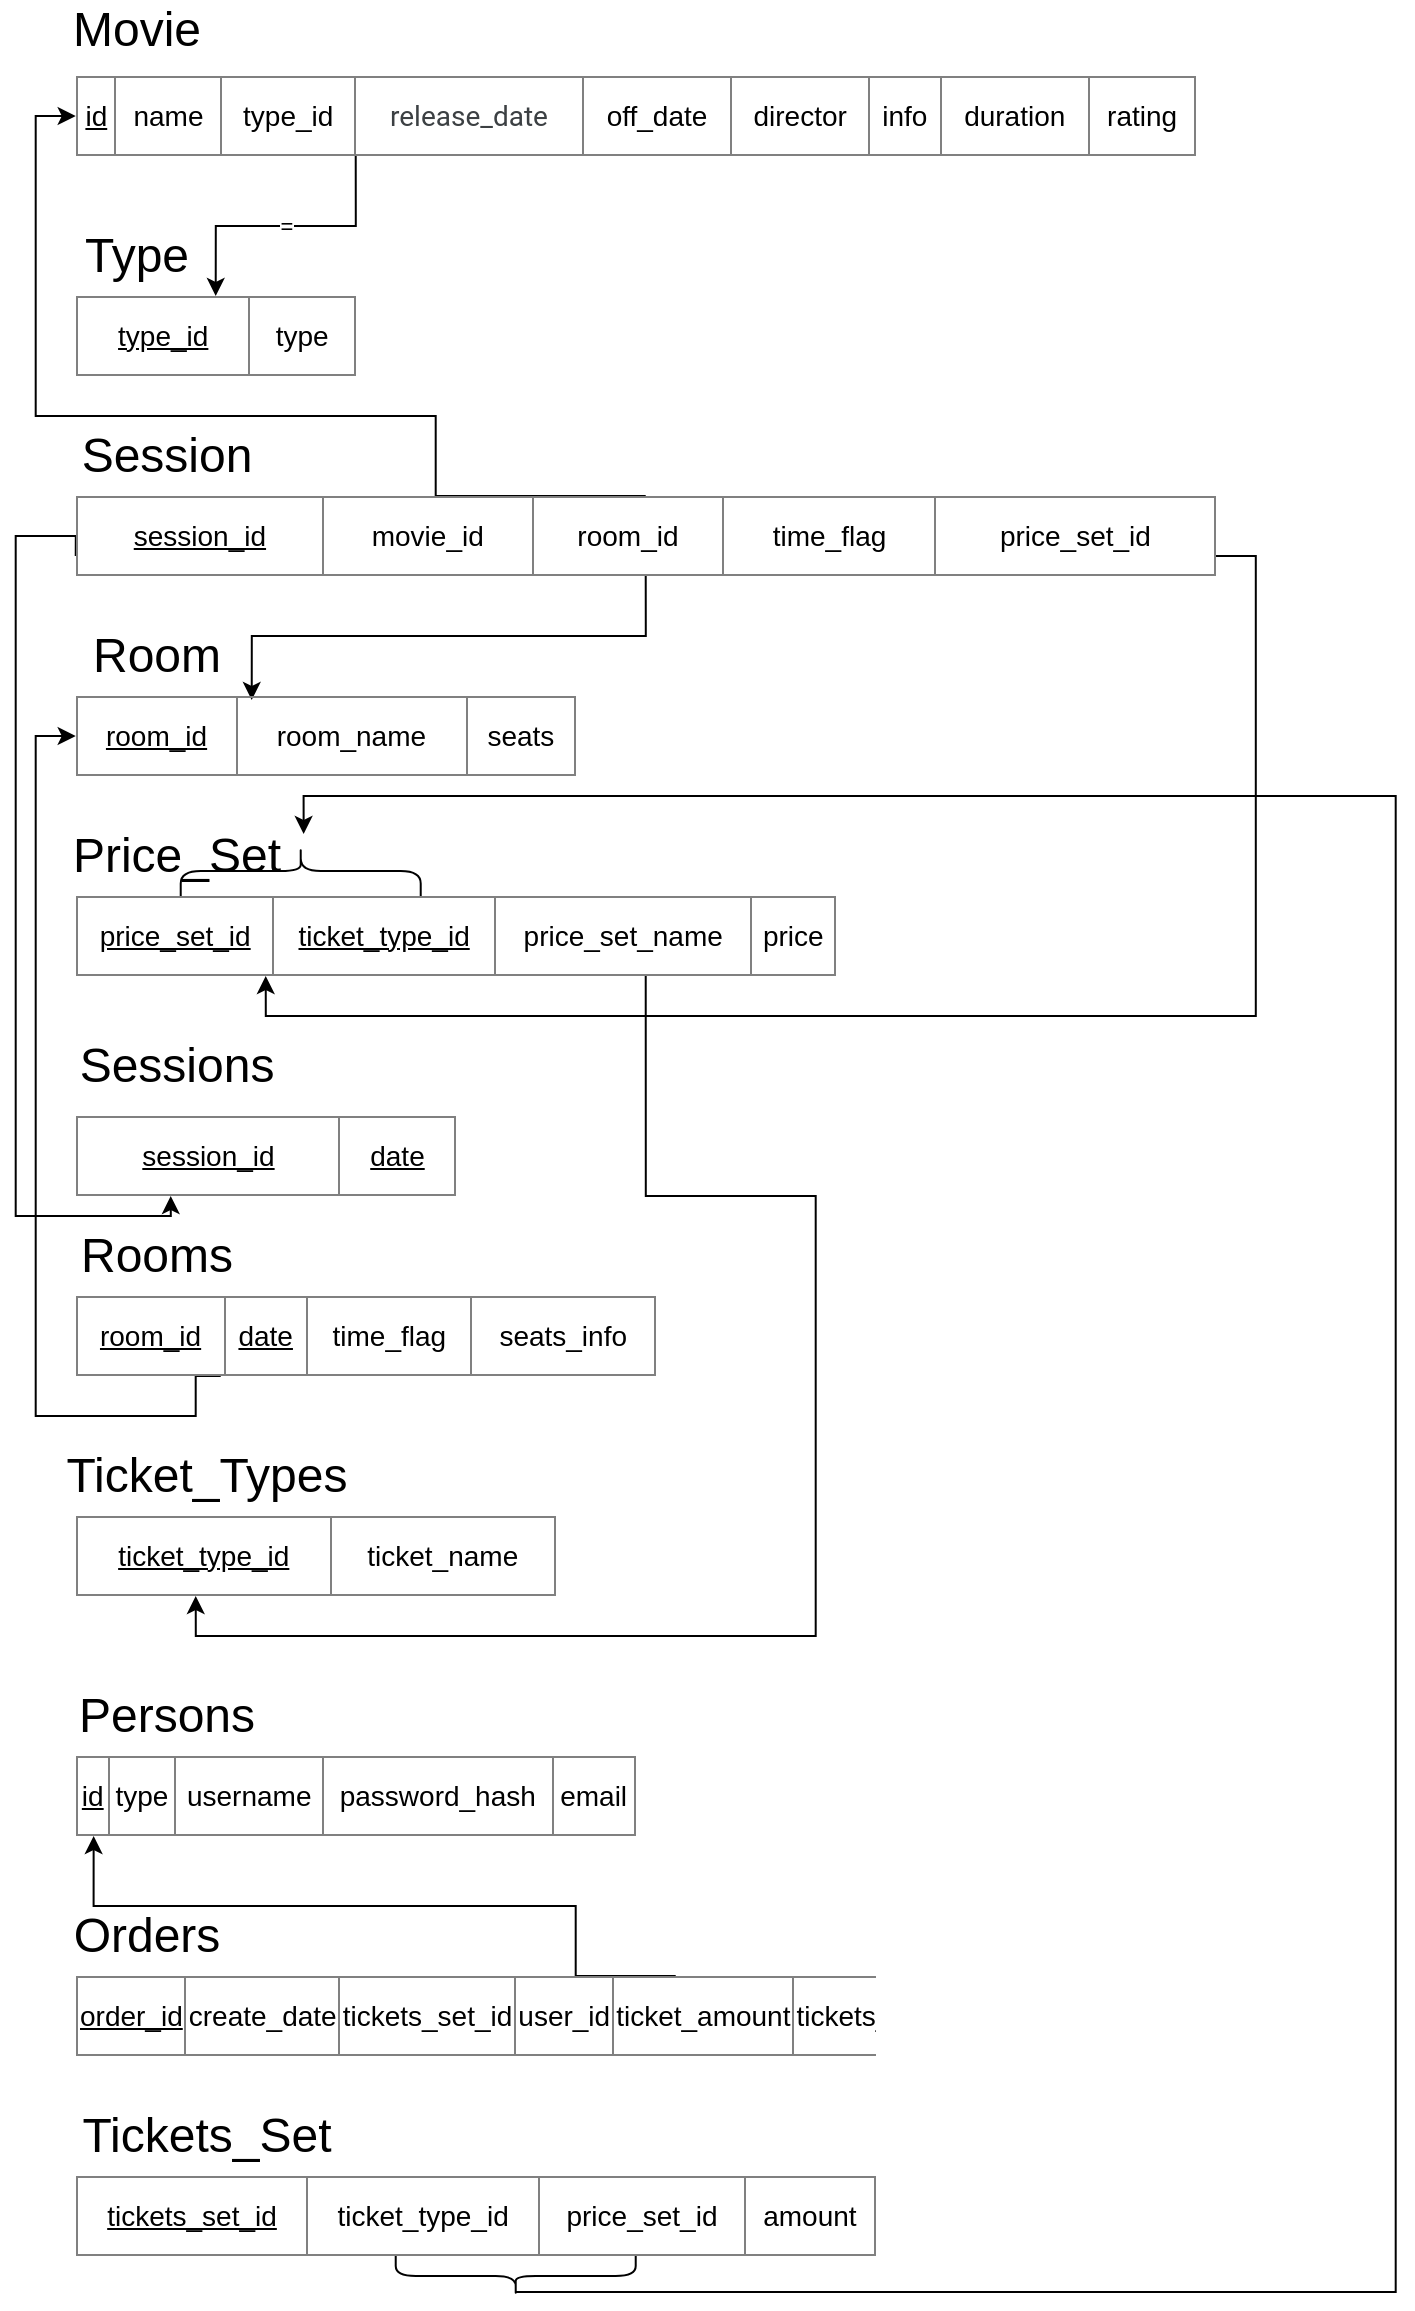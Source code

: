 <mxfile version="12.9.3" type="google"><diagram id="53yoyKW6e5Uou6K728a0" name="Page-1"><mxGraphModel dx="3555" dy="1878" grid="1" gridSize="10" guides="1" tooltips="1" connect="1" arrows="1" fold="1" page="1" pageScale="1" pageWidth="1000" pageHeight="1400" math="0" shadow="0"><root><mxCell id="0"/><mxCell id="1" parent="0"/><mxCell id="7EwV7uRu4UOngC9QYyrH-17" value="=" style="edgeStyle=orthogonalEdgeStyle;rounded=0;orthogonalLoop=1;jettySize=auto;html=1;exitX=0.25;exitY=1;exitDx=0;exitDy=0;entryX=0.5;entryY=0;entryDx=0;entryDy=0;" parent="1" source="7EwV7uRu4UOngC9QYyrH-4" target="7EwV7uRu4UOngC9QYyrH-11" edge="1"><mxGeometry relative="1" as="geometry"/></mxCell><mxCell id="7EwV7uRu4UOngC9QYyrH-4" value="&lt;table border=&quot;1&quot; width=&quot;100%&quot; style=&quot;text-align: center ; width: 100% ; height: 100% ; border-collapse: collapse&quot;&gt;&lt;tbody style=&quot;font-size: 14px&quot;&gt;&lt;tr&gt;&lt;td&gt;&lt;u&gt;id&lt;/u&gt;&lt;/td&gt;&lt;td&gt;name&lt;/td&gt;&lt;td&gt;type_id&lt;/td&gt;&lt;td&gt;&lt;span style=&quot;color: rgb(60 , 64 , 67) ; font-family: &amp;#34;roboto&amp;#34; , &amp;#34;arial&amp;#34; , sans-serif ; white-space: normal ; background-color: rgb(255 , 255 , 255)&quot;&gt;release_date&lt;/span&gt;&lt;br&gt;&lt;/td&gt;&lt;td&gt;off_date&lt;/td&gt;&lt;td&gt;director&lt;/td&gt;&lt;td&gt;info&lt;/td&gt;&lt;td&gt;duration&lt;/td&gt;&lt;td&gt;rating&lt;/td&gt;&lt;/tr&gt;&lt;/tbody&gt;&lt;/table&gt;" style="text;html=1;strokeColor=none;fillColor=none;overflow=fill;" parent="1" vertex="1"><mxGeometry x="179.86" y="183" width="560" height="40" as="geometry"/></mxCell><mxCell id="7EwV7uRu4UOngC9QYyrH-6" value="&lt;font style=&quot;font-size: 24px&quot;&gt;Movie&lt;/font&gt;" style="text;html=1;align=center;verticalAlign=middle;resizable=0;points=[];autosize=1;" parent="1" vertex="1"><mxGeometry x="169.86" y="150" width="80" height="20" as="geometry"/></mxCell><mxCell id="7EwV7uRu4UOngC9QYyrH-11" value="&lt;table border=&quot;1&quot; width=&quot;100%&quot; style=&quot;text-align: center ; width: 100% ; height: 100% ; border-collapse: collapse&quot;&gt;&lt;tbody style=&quot;font-size: 14px&quot;&gt;&lt;tr&gt;&lt;td&gt;&lt;u&gt;type_id&lt;/u&gt;&lt;/td&gt;&lt;td&gt;type&lt;/td&gt;&lt;/tr&gt;&lt;/tbody&gt;&lt;/table&gt;" style="text;html=1;strokeColor=none;fillColor=none;overflow=fill;" parent="1" vertex="1"><mxGeometry x="179.86" y="293" width="140" height="40" as="geometry"/></mxCell><mxCell id="7EwV7uRu4UOngC9QYyrH-12" value="&lt;font style=&quot;font-size: 24px&quot;&gt;Type&lt;/font&gt;" style="text;html=1;align=center;verticalAlign=middle;resizable=0;points=[];autosize=1;" parent="1" vertex="1"><mxGeometry x="174.86" y="263" width="70" height="20" as="geometry"/></mxCell><mxCell id="7EwV7uRu4UOngC9QYyrH-23" style="edgeStyle=orthogonalEdgeStyle;rounded=0;orthogonalLoop=1;jettySize=auto;html=1;exitX=0.5;exitY=0;exitDx=0;exitDy=0;entryX=0;entryY=0.5;entryDx=0;entryDy=0;" parent="1" source="7EwV7uRu4UOngC9QYyrH-13" target="7EwV7uRu4UOngC9QYyrH-4" edge="1"><mxGeometry relative="1" as="geometry"><Array as="points"><mxPoint x="359.86" y="353"/><mxPoint x="159.86" y="353"/><mxPoint x="159.86" y="203"/></Array></mxGeometry></mxCell><mxCell id="1XK3XG2f4sayOqFGtQYR-3" style="edgeStyle=orthogonalEdgeStyle;rounded=0;orthogonalLoop=1;jettySize=auto;html=1;exitX=0.5;exitY=1;exitDx=0;exitDy=0;entryX=0.352;entryY=0.05;entryDx=0;entryDy=0;entryPerimeter=0;" edge="1" parent="1" source="7EwV7uRu4UOngC9QYyrH-13" target="7EwV7uRu4UOngC9QYyrH-16"><mxGeometry relative="1" as="geometry"/></mxCell><mxCell id="1XK3XG2f4sayOqFGtQYR-7" style="edgeStyle=orthogonalEdgeStyle;rounded=0;orthogonalLoop=1;jettySize=auto;html=1;exitX=1;exitY=0.75;exitDx=0;exitDy=0;entryX=0.25;entryY=1;entryDx=0;entryDy=0;" edge="1" parent="1" source="7EwV7uRu4UOngC9QYyrH-13" target="7EwV7uRu4UOngC9QYyrH-26"><mxGeometry relative="1" as="geometry"/></mxCell><mxCell id="1XK3XG2f4sayOqFGtQYR-15" style="edgeStyle=orthogonalEdgeStyle;rounded=0;orthogonalLoop=1;jettySize=auto;html=1;exitX=0;exitY=0.75;exitDx=0;exitDy=0;entryX=0.25;entryY=1;entryDx=0;entryDy=0;" edge="1" parent="1" source="7EwV7uRu4UOngC9QYyrH-13" target="1XK3XG2f4sayOqFGtQYR-2"><mxGeometry relative="1" as="geometry"><Array as="points"><mxPoint x="179.86" y="413"/><mxPoint x="149.86" y="413"/><mxPoint x="149.86" y="753"/><mxPoint x="227.86" y="753"/></Array></mxGeometry></mxCell><mxCell id="7EwV7uRu4UOngC9QYyrH-13" value="&lt;table border=&quot;1&quot; width=&quot;100%&quot; style=&quot;text-align: center ; width: 100% ; height: 100% ; border-collapse: collapse&quot;&gt;&lt;tbody style=&quot;font-size: 14px&quot;&gt;&lt;tr&gt;&lt;td&gt;&lt;u&gt;session_id&lt;/u&gt;&lt;/td&gt;&lt;td&gt;movie_id&lt;/td&gt;&lt;td&gt;room_id&lt;/td&gt;&lt;td&gt;time_flag&lt;/td&gt;&lt;td&gt;price_set_id&lt;/td&gt;&lt;/tr&gt;&lt;/tbody&gt;&lt;/table&gt;" style="text;html=1;strokeColor=none;fillColor=none;overflow=fill;" parent="1" vertex="1"><mxGeometry x="179.86" y="393" width="570" height="40" as="geometry"/></mxCell><mxCell id="7EwV7uRu4UOngC9QYyrH-14" value="&lt;font style=&quot;font-size: 24px&quot;&gt;Session&lt;/font&gt;" style="text;html=1;align=center;verticalAlign=middle;resizable=0;points=[];autosize=1;" parent="1" vertex="1"><mxGeometry x="174.86" y="363" width="100" height="20" as="geometry"/></mxCell><mxCell id="7EwV7uRu4UOngC9QYyrH-15" value="&lt;font style=&quot;font-size: 24px&quot;&gt;Room&lt;/font&gt;" style="text;html=1;align=center;verticalAlign=middle;resizable=0;points=[];autosize=1;" parent="1" vertex="1"><mxGeometry x="179.86" y="463" width="80" height="20" as="geometry"/></mxCell><mxCell id="7EwV7uRu4UOngC9QYyrH-16" value="&lt;table border=&quot;1&quot; width=&quot;100%&quot; style=&quot;text-align: center ; width: 100% ; height: 100% ; border-collapse: collapse&quot;&gt;&lt;tbody style=&quot;font-size: 14px&quot;&gt;&lt;tr&gt;&lt;td&gt;&lt;u&gt;room_id&lt;/u&gt;&lt;/td&gt;&lt;td&gt;room_name&lt;/td&gt;&lt;td&gt;seats&lt;/td&gt;&lt;/tr&gt;&lt;/tbody&gt;&lt;/table&gt;" style="text;html=1;strokeColor=none;fillColor=none;overflow=fill;" parent="1" vertex="1"><mxGeometry x="179.86" y="493" width="250" height="40" as="geometry"/></mxCell><mxCell id="7EwV7uRu4UOngC9QYyrH-25" value="&lt;font style=&quot;font-size: 24px&quot;&gt;Price_Set&lt;/font&gt;" style="text;html=1;align=center;verticalAlign=middle;resizable=0;points=[];autosize=1;" parent="1" vertex="1"><mxGeometry x="169.86" y="563" width="120" height="20" as="geometry"/></mxCell><mxCell id="1XK3XG2f4sayOqFGtQYR-10" style="edgeStyle=orthogonalEdgeStyle;rounded=0;orthogonalLoop=1;jettySize=auto;html=1;exitX=0.75;exitY=1;exitDx=0;exitDy=0;entryX=0.25;entryY=1;entryDx=0;entryDy=0;" edge="1" parent="1" source="7EwV7uRu4UOngC9QYyrH-26" target="1XK3XG2f4sayOqFGtQYR-8"><mxGeometry relative="1" as="geometry"><Array as="points"><mxPoint x="464.86" y="743"/><mxPoint x="549.86" y="743"/><mxPoint x="549.86" y="963"/><mxPoint x="239.86" y="963"/></Array></mxGeometry></mxCell><mxCell id="7EwV7uRu4UOngC9QYyrH-26" value="&lt;table border=&quot;1&quot; width=&quot;100%&quot; style=&quot;text-align: center ; width: 100% ; height: 100% ; border-collapse: collapse&quot;&gt;&lt;tbody style=&quot;font-size: 14px&quot;&gt;&lt;tr&gt;&lt;td&gt;&lt;u&gt;price_set_id&lt;/u&gt;&lt;/td&gt;&lt;td&gt;&lt;u&gt;ticket_type_id&lt;/u&gt;&lt;br&gt;&lt;/td&gt;&lt;td&gt;price_set_name&lt;/td&gt;&lt;td&gt;price&lt;/td&gt;&lt;/tr&gt;&lt;/tbody&gt;&lt;/table&gt;" style="text;html=1;strokeColor=none;fillColor=none;overflow=fill;" parent="1" vertex="1"><mxGeometry x="179.86" y="593" width="380" height="40" as="geometry"/></mxCell><mxCell id="1XK3XG2f4sayOqFGtQYR-1" value="&lt;font style=&quot;font-size: 24px&quot;&gt;Sessions&lt;/font&gt;" style="text;html=1;align=center;verticalAlign=middle;resizable=0;points=[];autosize=1;" vertex="1" parent="1"><mxGeometry x="174.86" y="668" width="110" height="20" as="geometry"/></mxCell><mxCell id="1XK3XG2f4sayOqFGtQYR-2" value="&lt;table border=&quot;1&quot; width=&quot;100%&quot; style=&quot;text-align: center ; width: 100% ; height: 100% ; border-collapse: collapse&quot;&gt;&lt;tbody style=&quot;font-size: 14px&quot;&gt;&lt;tr&gt;&lt;td&gt;&lt;u&gt;session_id&lt;/u&gt;&lt;/td&gt;&lt;td&gt;&lt;u&gt;date&lt;/u&gt;&lt;/td&gt;&lt;/tr&gt;&lt;/tbody&gt;&lt;/table&gt;" style="text;html=1;strokeColor=none;fillColor=none;overflow=fill;" vertex="1" parent="1"><mxGeometry x="179.86" y="703" width="190" height="40" as="geometry"/></mxCell><mxCell id="1XK3XG2f4sayOqFGtQYR-6" style="edgeStyle=orthogonalEdgeStyle;rounded=0;orthogonalLoop=1;jettySize=auto;html=1;exitX=0.25;exitY=1;exitDx=0;exitDy=0;entryX=0;entryY=0.5;entryDx=0;entryDy=0;" edge="1" parent="1" source="1XK3XG2f4sayOqFGtQYR-4" target="7EwV7uRu4UOngC9QYyrH-16"><mxGeometry relative="1" as="geometry"><Array as="points"><mxPoint x="239.86" y="833"/><mxPoint x="239.86" y="853"/><mxPoint x="159.86" y="853"/><mxPoint x="159.86" y="513"/></Array></mxGeometry></mxCell><mxCell id="1XK3XG2f4sayOqFGtQYR-4" value="&lt;table border=&quot;1&quot; width=&quot;100%&quot; style=&quot;text-align: center ; width: 100% ; height: 100% ; border-collapse: collapse&quot;&gt;&lt;tbody style=&quot;font-size: 14px&quot;&gt;&lt;tr&gt;&lt;td&gt;&lt;u&gt;room_id&lt;/u&gt;&lt;/td&gt;&lt;td&gt;&lt;u&gt;date&lt;/u&gt;&lt;/td&gt;&lt;td&gt;time_flag&lt;/td&gt;&lt;td&gt;seats_info&lt;/td&gt;&lt;/tr&gt;&lt;/tbody&gt;&lt;/table&gt;" style="text;html=1;strokeColor=none;fillColor=none;overflow=fill;" vertex="1" parent="1"><mxGeometry x="179.86" y="793" width="290" height="40" as="geometry"/></mxCell><mxCell id="1XK3XG2f4sayOqFGtQYR-5" value="&lt;font style=&quot;font-size: 24px&quot;&gt;Rooms&lt;/font&gt;" style="text;html=1;align=center;verticalAlign=middle;resizable=0;points=[];autosize=1;" vertex="1" parent="1"><mxGeometry x="174.86" y="763" width="90" height="20" as="geometry"/></mxCell><mxCell id="1XK3XG2f4sayOqFGtQYR-8" value="&lt;table border=&quot;1&quot; width=&quot;100%&quot; style=&quot;text-align: center ; width: 100% ; height: 100% ; border-collapse: collapse&quot;&gt;&lt;tbody style=&quot;font-size: 14px&quot;&gt;&lt;tr&gt;&lt;td&gt;&lt;u&gt;ticket_type_id&lt;/u&gt;&lt;/td&gt;&lt;td&gt;ticket_name&lt;/td&gt;&lt;/tr&gt;&lt;/tbody&gt;&lt;/table&gt;" style="text;html=1;strokeColor=none;fillColor=none;overflow=fill;" vertex="1" parent="1"><mxGeometry x="179.86" y="903" width="240" height="40" as="geometry"/></mxCell><mxCell id="1XK3XG2f4sayOqFGtQYR-9" value="&lt;font style=&quot;font-size: 24px&quot;&gt;Ticket_Types&lt;/font&gt;" style="text;html=1;align=center;verticalAlign=middle;resizable=0;points=[];autosize=1;" vertex="1" parent="1"><mxGeometry x="164.86" y="873" width="160" height="20" as="geometry"/></mxCell><mxCell id="1XK3XG2f4sayOqFGtQYR-12" value="&lt;table border=&quot;1&quot; width=&quot;100%&quot; style=&quot;text-align: center ; width: 100% ; height: 100% ; border-collapse: collapse&quot;&gt;&lt;tbody style=&quot;font-size: 14px&quot;&gt;&lt;tr&gt;&lt;td&gt;&lt;u&gt;id&lt;/u&gt;&lt;/td&gt;&lt;td&gt;type&lt;/td&gt;&lt;td&gt;username&lt;/td&gt;&lt;td&gt;password_hash&lt;/td&gt;&lt;td&gt;email&lt;/td&gt;&lt;/tr&gt;&lt;/tbody&gt;&lt;/table&gt;" style="text;html=1;strokeColor=none;fillColor=none;overflow=fill;" vertex="1" parent="1"><mxGeometry x="179.86" y="1023" width="280" height="40" as="geometry"/></mxCell><mxCell id="1XK3XG2f4sayOqFGtQYR-14" value="&lt;font style=&quot;font-size: 24px&quot;&gt;Persons&lt;/font&gt;" style="text;html=1;align=center;verticalAlign=middle;resizable=0;points=[];autosize=1;" vertex="1" parent="1"><mxGeometry x="174.86" y="993" width="100" height="20" as="geometry"/></mxCell><mxCell id="1XK3XG2f4sayOqFGtQYR-16" value="&lt;font style=&quot;font-size: 24px&quot;&gt;Orders&lt;/font&gt;" style="text;html=1;align=center;verticalAlign=middle;resizable=0;points=[];autosize=1;" vertex="1" parent="1"><mxGeometry x="169.86" y="1103" width="90" height="20" as="geometry"/></mxCell><mxCell id="1XK3XG2f4sayOqFGtQYR-19" style="edgeStyle=orthogonalEdgeStyle;rounded=0;orthogonalLoop=1;jettySize=auto;html=1;exitX=0.75;exitY=0;exitDx=0;exitDy=0;entryX=0.032;entryY=1;entryDx=0;entryDy=0;entryPerimeter=0;" edge="1" parent="1" source="1XK3XG2f4sayOqFGtQYR-17" target="1XK3XG2f4sayOqFGtQYR-12"><mxGeometry relative="1" as="geometry"><Array as="points"><mxPoint x="429.86" y="1133"/><mxPoint x="429.86" y="1098"/><mxPoint x="188.86" y="1098"/></Array></mxGeometry></mxCell><mxCell id="1XK3XG2f4sayOqFGtQYR-17" value="&lt;table border=&quot;1&quot; width=&quot;100%&quot; style=&quot;text-align: center ; width: 100% ; height: 100% ; border-collapse: collapse&quot;&gt;&lt;tbody style=&quot;font-size: 14px&quot;&gt;&lt;tr&gt;&lt;td&gt;&lt;u&gt;order_id&lt;/u&gt;&lt;/td&gt;&lt;td&gt;create_date&lt;/td&gt;&lt;td&gt;tickets_set_id&lt;/td&gt;&lt;td&gt;user_id&lt;/td&gt;&lt;td&gt;ticket_amount&lt;/td&gt;&lt;td&gt;tickets_price_amount&lt;/td&gt;&lt;/tr&gt;&lt;/tbody&gt;&lt;/table&gt;" style="text;html=1;strokeColor=none;fillColor=none;overflow=fill;" vertex="1" parent="1"><mxGeometry x="179.86" y="1133" width="400" height="40" as="geometry"/></mxCell><mxCell id="1XK3XG2f4sayOqFGtQYR-20" value="&lt;table border=&quot;1&quot; width=&quot;100%&quot; style=&quot;text-align: center ; width: 100% ; height: 100% ; border-collapse: collapse&quot;&gt;&lt;tbody style=&quot;font-size: 14px&quot;&gt;&lt;tr&gt;&lt;td&gt;&lt;u&gt;tickets_set_id&lt;/u&gt;&lt;/td&gt;&lt;td&gt;ticket_type_id&lt;/td&gt;&lt;td&gt;price_set_id&lt;br&gt;&lt;/td&gt;&lt;td&gt;amount&lt;/td&gt;&lt;/tr&gt;&lt;/tbody&gt;&lt;/table&gt;" style="text;html=1;strokeColor=none;fillColor=none;overflow=fill;" vertex="1" parent="1"><mxGeometry x="179.86" y="1233" width="400" height="40" as="geometry"/></mxCell><mxCell id="1XK3XG2f4sayOqFGtQYR-21" value="&lt;font style=&quot;font-size: 24px&quot;&gt;Tickets_Set&lt;/font&gt;" style="text;html=1;align=center;verticalAlign=middle;resizable=0;points=[];autosize=1;" vertex="1" parent="1"><mxGeometry x="174.86" y="1203" width="140" height="20" as="geometry"/></mxCell><mxCell id="1XK3XG2f4sayOqFGtQYR-23" style="edgeStyle=orthogonalEdgeStyle;rounded=0;orthogonalLoop=1;jettySize=auto;html=1;exitX=0.1;exitY=0.5;exitDx=0;exitDy=0;exitPerimeter=0;entryX=1.033;entryY=-0.05;entryDx=0;entryDy=0;entryPerimeter=0;" edge="1" parent="1" source="1XK3XG2f4sayOqFGtQYR-22" target="7EwV7uRu4UOngC9QYyrH-25"><mxGeometry relative="1" as="geometry"><mxPoint x="829.86" y="823" as="targetPoint"/><Array as="points"><mxPoint x="839.86" y="1291"/><mxPoint x="839.86" y="543"/><mxPoint x="293.86" y="543"/></Array></mxGeometry></mxCell><mxCell id="1XK3XG2f4sayOqFGtQYR-22" value="" style="shape=curlyBracket;whiteSpace=wrap;html=1;rounded=1;rotation=-90;" vertex="1" parent="1"><mxGeometry x="389.86" y="1223" width="20" height="120" as="geometry"/></mxCell><mxCell id="1XK3XG2f4sayOqFGtQYR-24" value="" style="shape=curlyBracket;whiteSpace=wrap;html=1;rounded=1;rotation=90;" vertex="1" parent="1"><mxGeometry x="279.86" y="520.5" width="25" height="120" as="geometry"/></mxCell></root></mxGraphModel></diagram></mxfile>